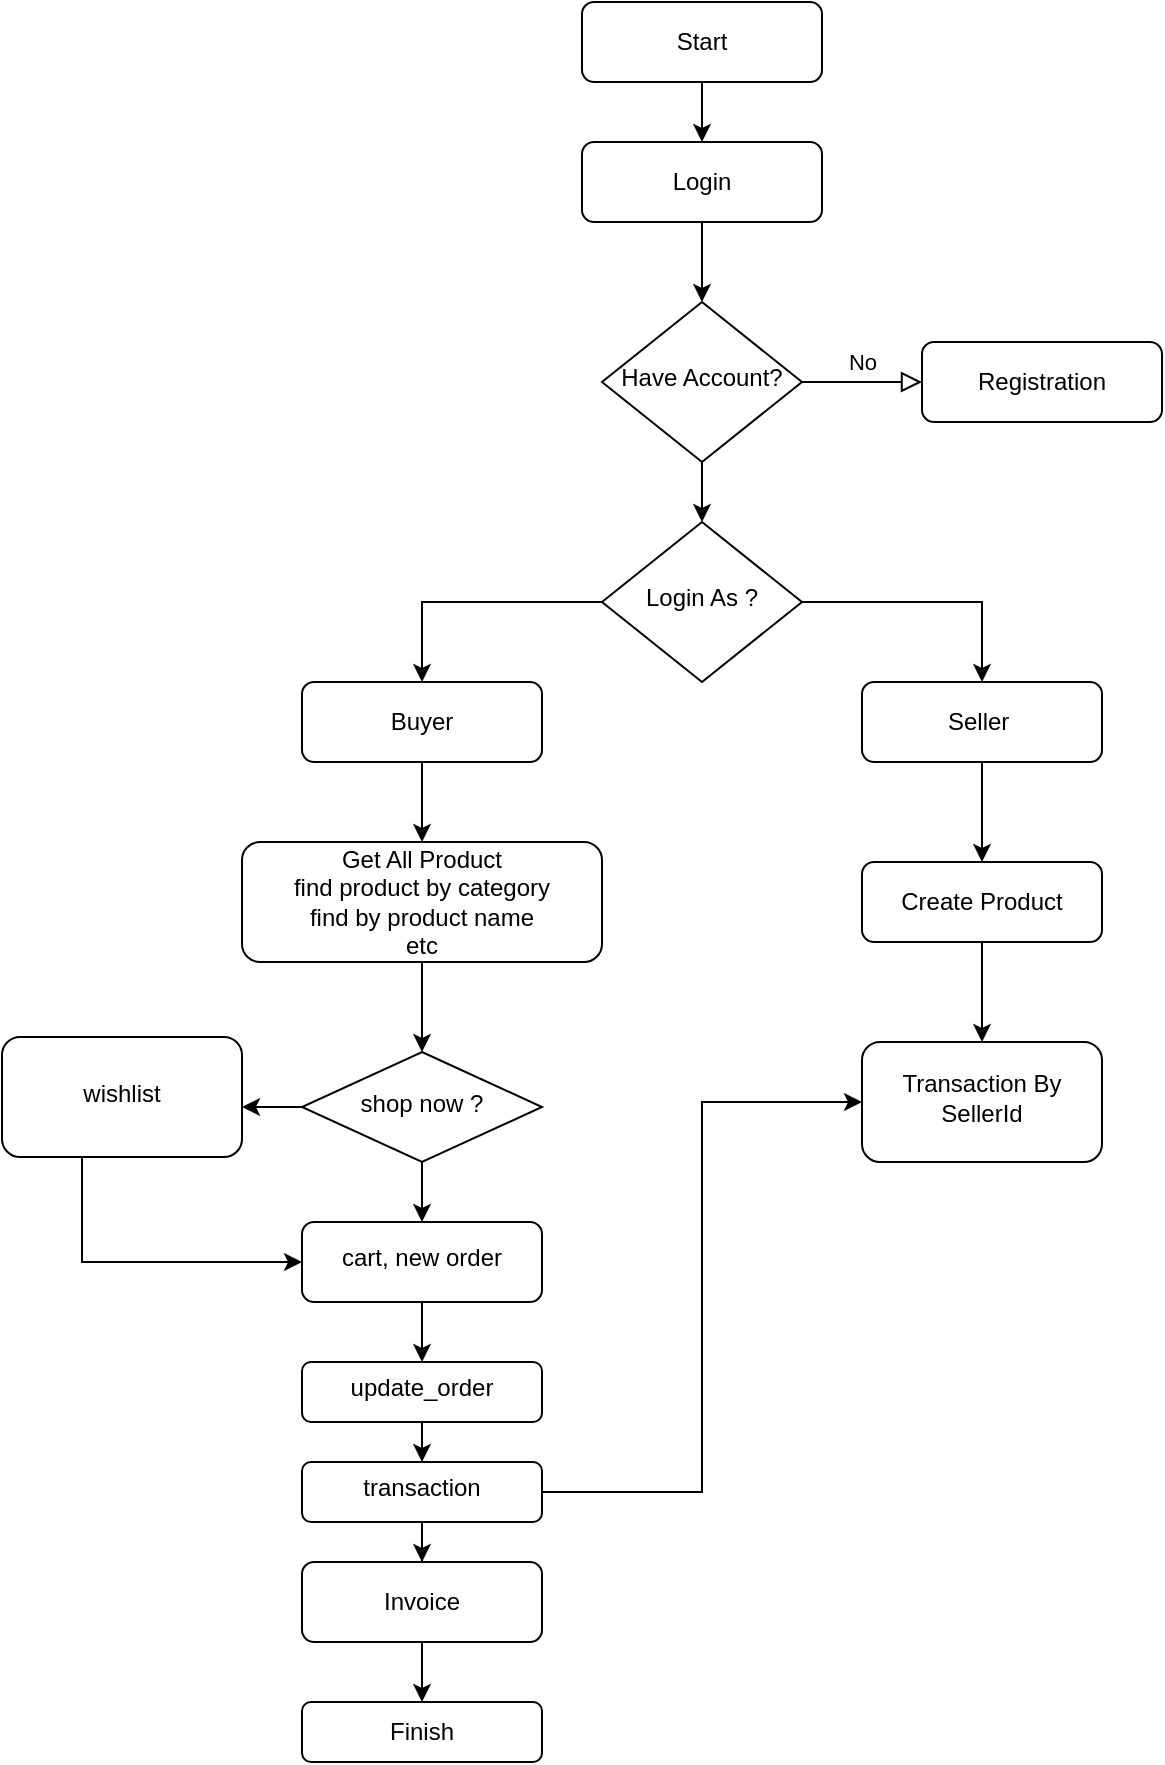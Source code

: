 <mxfile version="20.2.3" type="device"><diagram id="C5RBs43oDa-KdzZeNtuy" name="Page-1"><mxGraphModel dx="924" dy="422" grid="1" gridSize="10" guides="1" tooltips="1" connect="1" arrows="1" fold="1" page="1" pageScale="1" pageWidth="827" pageHeight="1169" math="0" shadow="0"><root><mxCell id="WIyWlLk6GJQsqaUBKTNV-0"/><mxCell id="WIyWlLk6GJQsqaUBKTNV-1" parent="WIyWlLk6GJQsqaUBKTNV-0"/><mxCell id="nTtpETq4kqKOth111op7-9" style="edgeStyle=orthogonalEdgeStyle;rounded=0;orthogonalLoop=1;jettySize=auto;html=1;entryX=0.5;entryY=0;entryDx=0;entryDy=0;" parent="WIyWlLk6GJQsqaUBKTNV-1" source="WIyWlLk6GJQsqaUBKTNV-3" target="WIyWlLk6GJQsqaUBKTNV-6" edge="1"><mxGeometry relative="1" as="geometry"/></mxCell><mxCell id="WIyWlLk6GJQsqaUBKTNV-3" value="Login" style="rounded=1;whiteSpace=wrap;html=1;fontSize=12;glass=0;strokeWidth=1;shadow=0;" parent="WIyWlLk6GJQsqaUBKTNV-1" vertex="1"><mxGeometry x="360" y="130" width="120" height="40" as="geometry"/></mxCell><mxCell id="WIyWlLk6GJQsqaUBKTNV-5" value="No" style="edgeStyle=orthogonalEdgeStyle;rounded=0;html=1;jettySize=auto;orthogonalLoop=1;fontSize=11;endArrow=block;endFill=0;endSize=8;strokeWidth=1;shadow=0;labelBackgroundColor=none;" parent="WIyWlLk6GJQsqaUBKTNV-1" source="WIyWlLk6GJQsqaUBKTNV-6" target="WIyWlLk6GJQsqaUBKTNV-7" edge="1"><mxGeometry y="10" relative="1" as="geometry"><mxPoint as="offset"/></mxGeometry></mxCell><mxCell id="2cQ_K9OB-4mWgSlzsG4g-20" style="edgeStyle=orthogonalEdgeStyle;rounded=0;orthogonalLoop=1;jettySize=auto;html=1;" parent="WIyWlLk6GJQsqaUBKTNV-1" source="WIyWlLk6GJQsqaUBKTNV-6" target="2cQ_K9OB-4mWgSlzsG4g-18" edge="1"><mxGeometry relative="1" as="geometry"/></mxCell><mxCell id="WIyWlLk6GJQsqaUBKTNV-6" value="Have Account?" style="rhombus;whiteSpace=wrap;html=1;shadow=0;fontFamily=Helvetica;fontSize=12;align=center;strokeWidth=1;spacing=6;spacingTop=-4;" parent="WIyWlLk6GJQsqaUBKTNV-1" vertex="1"><mxGeometry x="370" y="210" width="100" height="80" as="geometry"/></mxCell><mxCell id="WIyWlLk6GJQsqaUBKTNV-7" value="Registration" style="rounded=1;whiteSpace=wrap;html=1;fontSize=12;glass=0;strokeWidth=1;shadow=0;" parent="WIyWlLk6GJQsqaUBKTNV-1" vertex="1"><mxGeometry x="530" y="230" width="120" height="40" as="geometry"/></mxCell><mxCell id="2cQ_K9OB-4mWgSlzsG4g-24" value="" style="edgeStyle=orthogonalEdgeStyle;rounded=0;orthogonalLoop=1;jettySize=auto;html=1;" parent="WIyWlLk6GJQsqaUBKTNV-1" source="2cQ_K9OB-4mWgSlzsG4g-8" target="2cQ_K9OB-4mWgSlzsG4g-23" edge="1"><mxGeometry relative="1" as="geometry"/></mxCell><mxCell id="2cQ_K9OB-4mWgSlzsG4g-8" value="Seller&amp;nbsp;" style="rounded=1;whiteSpace=wrap;html=1;fontSize=12;glass=0;strokeWidth=1;shadow=0;" parent="WIyWlLk6GJQsqaUBKTNV-1" vertex="1"><mxGeometry x="500" y="400" width="120" height="40" as="geometry"/></mxCell><mxCell id="2cQ_K9OB-4mWgSlzsG4g-17" value="" style="edgeStyle=orthogonalEdgeStyle;rounded=0;orthogonalLoop=1;jettySize=auto;html=1;" parent="WIyWlLk6GJQsqaUBKTNV-1" source="2cQ_K9OB-4mWgSlzsG4g-9" target="2cQ_K9OB-4mWgSlzsG4g-16" edge="1"><mxGeometry relative="1" as="geometry"/></mxCell><mxCell id="2cQ_K9OB-4mWgSlzsG4g-9" value="Buyer" style="rounded=1;whiteSpace=wrap;html=1;fontSize=12;glass=0;strokeWidth=1;shadow=0;" parent="WIyWlLk6GJQsqaUBKTNV-1" vertex="1"><mxGeometry x="220" y="400" width="120" height="40" as="geometry"/></mxCell><mxCell id="2cQ_K9OB-4mWgSlzsG4g-28" style="edgeStyle=orthogonalEdgeStyle;rounded=0;orthogonalLoop=1;jettySize=auto;html=1;entryX=0.5;entryY=0;entryDx=0;entryDy=0;" parent="WIyWlLk6GJQsqaUBKTNV-1" source="2cQ_K9OB-4mWgSlzsG4g-16" target="2cQ_K9OB-4mWgSlzsG4g-27" edge="1"><mxGeometry relative="1" as="geometry"/></mxCell><mxCell id="2cQ_K9OB-4mWgSlzsG4g-16" value="Get All Product&lt;br&gt;find product by category&lt;br&gt;find by product name &lt;br&gt;etc" style="rounded=1;whiteSpace=wrap;html=1;glass=0;strokeWidth=1;shadow=0;" parent="WIyWlLk6GJQsqaUBKTNV-1" vertex="1"><mxGeometry x="190" y="480" width="180" height="60" as="geometry"/></mxCell><mxCell id="2cQ_K9OB-4mWgSlzsG4g-21" style="edgeStyle=orthogonalEdgeStyle;rounded=0;orthogonalLoop=1;jettySize=auto;html=1;entryX=0.5;entryY=0;entryDx=0;entryDy=0;" parent="WIyWlLk6GJQsqaUBKTNV-1" source="2cQ_K9OB-4mWgSlzsG4g-18" target="2cQ_K9OB-4mWgSlzsG4g-8" edge="1"><mxGeometry relative="1" as="geometry"/></mxCell><mxCell id="2cQ_K9OB-4mWgSlzsG4g-22" style="edgeStyle=orthogonalEdgeStyle;rounded=0;orthogonalLoop=1;jettySize=auto;html=1;entryX=0.5;entryY=0;entryDx=0;entryDy=0;" parent="WIyWlLk6GJQsqaUBKTNV-1" source="2cQ_K9OB-4mWgSlzsG4g-18" target="2cQ_K9OB-4mWgSlzsG4g-9" edge="1"><mxGeometry relative="1" as="geometry"/></mxCell><mxCell id="2cQ_K9OB-4mWgSlzsG4g-18" value="Login As ?" style="rhombus;whiteSpace=wrap;html=1;shadow=0;fontFamily=Helvetica;fontSize=12;align=center;strokeWidth=1;spacing=6;spacingTop=-4;" parent="WIyWlLk6GJQsqaUBKTNV-1" vertex="1"><mxGeometry x="370" y="320" width="100" height="80" as="geometry"/></mxCell><mxCell id="nTtpETq4kqKOth111op7-2" value="" style="edgeStyle=orthogonalEdgeStyle;rounded=0;orthogonalLoop=1;jettySize=auto;html=1;" parent="WIyWlLk6GJQsqaUBKTNV-1" source="2cQ_K9OB-4mWgSlzsG4g-23" target="nTtpETq4kqKOth111op7-0" edge="1"><mxGeometry relative="1" as="geometry"/></mxCell><mxCell id="2cQ_K9OB-4mWgSlzsG4g-23" value="Create Product" style="rounded=1;whiteSpace=wrap;html=1;glass=0;strokeWidth=1;shadow=0;" parent="WIyWlLk6GJQsqaUBKTNV-1" vertex="1"><mxGeometry x="500" y="490" width="120" height="40" as="geometry"/></mxCell><mxCell id="2cQ_K9OB-4mWgSlzsG4g-30" value="" style="edgeStyle=orthogonalEdgeStyle;rounded=0;orthogonalLoop=1;jettySize=auto;html=1;" parent="WIyWlLk6GJQsqaUBKTNV-1" source="2cQ_K9OB-4mWgSlzsG4g-27" target="2cQ_K9OB-4mWgSlzsG4g-29" edge="1"><mxGeometry relative="1" as="geometry"/></mxCell><mxCell id="2cQ_K9OB-4mWgSlzsG4g-32" value="" style="edgeStyle=orthogonalEdgeStyle;rounded=0;orthogonalLoop=1;jettySize=auto;html=1;" parent="WIyWlLk6GJQsqaUBKTNV-1" source="2cQ_K9OB-4mWgSlzsG4g-27" edge="1"><mxGeometry relative="1" as="geometry"><mxPoint x="190" y="612.5" as="targetPoint"/></mxGeometry></mxCell><mxCell id="2cQ_K9OB-4mWgSlzsG4g-27" value="shop now ?" style="rhombus;whiteSpace=wrap;html=1;shadow=0;fontFamily=Helvetica;fontSize=12;align=center;strokeWidth=1;spacing=6;spacingTop=-4;" parent="WIyWlLk6GJQsqaUBKTNV-1" vertex="1"><mxGeometry x="220" y="585" width="120" height="55" as="geometry"/></mxCell><mxCell id="2cQ_K9OB-4mWgSlzsG4g-35" value="" style="edgeStyle=orthogonalEdgeStyle;rounded=0;orthogonalLoop=1;jettySize=auto;html=1;" parent="WIyWlLk6GJQsqaUBKTNV-1" source="2cQ_K9OB-4mWgSlzsG4g-29" target="2cQ_K9OB-4mWgSlzsG4g-34" edge="1"><mxGeometry relative="1" as="geometry"/></mxCell><mxCell id="2cQ_K9OB-4mWgSlzsG4g-29" value="cart, new order" style="rounded=1;whiteSpace=wrap;html=1;shadow=0;strokeWidth=1;spacing=6;spacingTop=-4;" parent="WIyWlLk6GJQsqaUBKTNV-1" vertex="1"><mxGeometry x="220" y="670" width="120" height="40" as="geometry"/></mxCell><mxCell id="nTtpETq4kqKOth111op7-5" style="edgeStyle=orthogonalEdgeStyle;rounded=0;orthogonalLoop=1;jettySize=auto;html=1;entryX=0;entryY=0.5;entryDx=0;entryDy=0;" parent="WIyWlLk6GJQsqaUBKTNV-1" source="2cQ_K9OB-4mWgSlzsG4g-31" target="2cQ_K9OB-4mWgSlzsG4g-29" edge="1"><mxGeometry relative="1" as="geometry"><Array as="points"><mxPoint x="110" y="690"/></Array></mxGeometry></mxCell><mxCell id="2cQ_K9OB-4mWgSlzsG4g-31" value="wishlist" style="rounded=1;whiteSpace=wrap;html=1;shadow=0;strokeWidth=1;spacing=6;spacingTop=-4;" parent="WIyWlLk6GJQsqaUBKTNV-1" vertex="1"><mxGeometry x="70" y="577.5" width="120" height="60" as="geometry"/></mxCell><mxCell id="2cQ_K9OB-4mWgSlzsG4g-37" value="" style="edgeStyle=orthogonalEdgeStyle;rounded=0;orthogonalLoop=1;jettySize=auto;html=1;" parent="WIyWlLk6GJQsqaUBKTNV-1" source="2cQ_K9OB-4mWgSlzsG4g-34" target="2cQ_K9OB-4mWgSlzsG4g-36" edge="1"><mxGeometry relative="1" as="geometry"/></mxCell><mxCell id="2cQ_K9OB-4mWgSlzsG4g-34" value="update_order" style="rounded=1;whiteSpace=wrap;html=1;shadow=0;strokeWidth=1;spacing=6;spacingTop=-4;" parent="WIyWlLk6GJQsqaUBKTNV-1" vertex="1"><mxGeometry x="220" y="740" width="120" height="30" as="geometry"/></mxCell><mxCell id="2cQ_K9OB-4mWgSlzsG4g-50" style="edgeStyle=orthogonalEdgeStyle;rounded=0;orthogonalLoop=1;jettySize=auto;html=1;" parent="WIyWlLk6GJQsqaUBKTNV-1" source="2cQ_K9OB-4mWgSlzsG4g-36" target="2cQ_K9OB-4mWgSlzsG4g-48" edge="1"><mxGeometry relative="1" as="geometry"/></mxCell><mxCell id="nTtpETq4kqKOth111op7-1" style="edgeStyle=orthogonalEdgeStyle;rounded=0;orthogonalLoop=1;jettySize=auto;html=1;entryX=0;entryY=0.5;entryDx=0;entryDy=0;" parent="WIyWlLk6GJQsqaUBKTNV-1" source="2cQ_K9OB-4mWgSlzsG4g-36" target="nTtpETq4kqKOth111op7-0" edge="1"><mxGeometry relative="1" as="geometry"/></mxCell><mxCell id="2cQ_K9OB-4mWgSlzsG4g-36" value="transaction" style="rounded=1;whiteSpace=wrap;html=1;shadow=0;strokeWidth=1;spacing=6;spacingTop=-4;" parent="WIyWlLk6GJQsqaUBKTNV-1" vertex="1"><mxGeometry x="220" y="790" width="120" height="30" as="geometry"/></mxCell><mxCell id="2cQ_K9OB-4mWgSlzsG4g-42" value="" style="edgeStyle=orthogonalEdgeStyle;rounded=0;orthogonalLoop=1;jettySize=auto;html=1;" parent="WIyWlLk6GJQsqaUBKTNV-1" edge="1"><mxGeometry relative="1" as="geometry"><mxPoint x="520" y="780" as="sourcePoint"/></mxGeometry></mxCell><mxCell id="2cQ_K9OB-4mWgSlzsG4g-52" value="" style="edgeStyle=orthogonalEdgeStyle;rounded=0;orthogonalLoop=1;jettySize=auto;html=1;" parent="WIyWlLk6GJQsqaUBKTNV-1" source="2cQ_K9OB-4mWgSlzsG4g-48" target="2cQ_K9OB-4mWgSlzsG4g-51" edge="1"><mxGeometry relative="1" as="geometry"/></mxCell><mxCell id="2cQ_K9OB-4mWgSlzsG4g-48" value="Invoice" style="whiteSpace=wrap;html=1;rounded=1;glass=0;strokeWidth=1;shadow=0;" parent="WIyWlLk6GJQsqaUBKTNV-1" vertex="1"><mxGeometry x="220" y="840" width="120" height="40" as="geometry"/></mxCell><mxCell id="2cQ_K9OB-4mWgSlzsG4g-51" value="Finish" style="whiteSpace=wrap;html=1;rounded=1;glass=0;strokeWidth=1;shadow=0;" parent="WIyWlLk6GJQsqaUBKTNV-1" vertex="1"><mxGeometry x="220" y="910" width="120" height="30" as="geometry"/></mxCell><mxCell id="nTtpETq4kqKOth111op7-0" value="Transaction By SellerId" style="rounded=1;whiteSpace=wrap;html=1;shadow=0;strokeWidth=1;spacing=6;spacingTop=-4;" parent="WIyWlLk6GJQsqaUBKTNV-1" vertex="1"><mxGeometry x="500" y="580" width="120" height="60" as="geometry"/></mxCell><mxCell id="nTtpETq4kqKOth111op7-8" style="edgeStyle=orthogonalEdgeStyle;rounded=0;orthogonalLoop=1;jettySize=auto;html=1;" parent="WIyWlLk6GJQsqaUBKTNV-1" source="nTtpETq4kqKOth111op7-6" target="WIyWlLk6GJQsqaUBKTNV-3" edge="1"><mxGeometry relative="1" as="geometry"/></mxCell><mxCell id="nTtpETq4kqKOth111op7-6" value="Start" style="rounded=1;whiteSpace=wrap;html=1;fontSize=12;glass=0;strokeWidth=1;shadow=0;" parent="WIyWlLk6GJQsqaUBKTNV-1" vertex="1"><mxGeometry x="360" y="60" width="120" height="40" as="geometry"/></mxCell></root></mxGraphModel></diagram></mxfile>